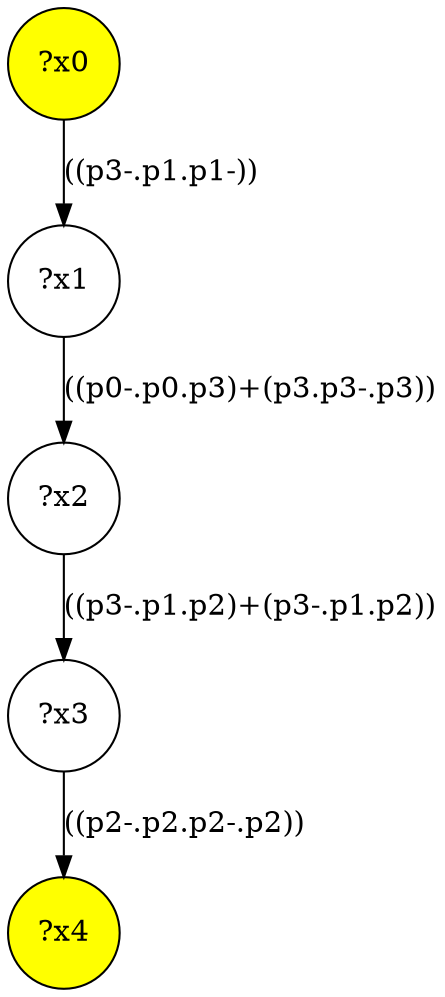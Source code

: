 digraph g {
	x0 [fillcolor="yellow", style="filled," shape=circle, label="?x0"];
	x4 [fillcolor="yellow", style="filled," shape=circle, label="?x4"];
	x1 [shape=circle, label="?x1"];
	x0 -> x1 [label="((p3-.p1.p1-))"];
	x2 [shape=circle, label="?x2"];
	x1 -> x2 [label="((p0-.p0.p3)+(p3.p3-.p3))"];
	x3 [shape=circle, label="?x3"];
	x2 -> x3 [label="((p3-.p1.p2)+(p3-.p1.p2))"];
	x3 -> x4 [label="((p2-.p2.p2-.p2))"];
}
